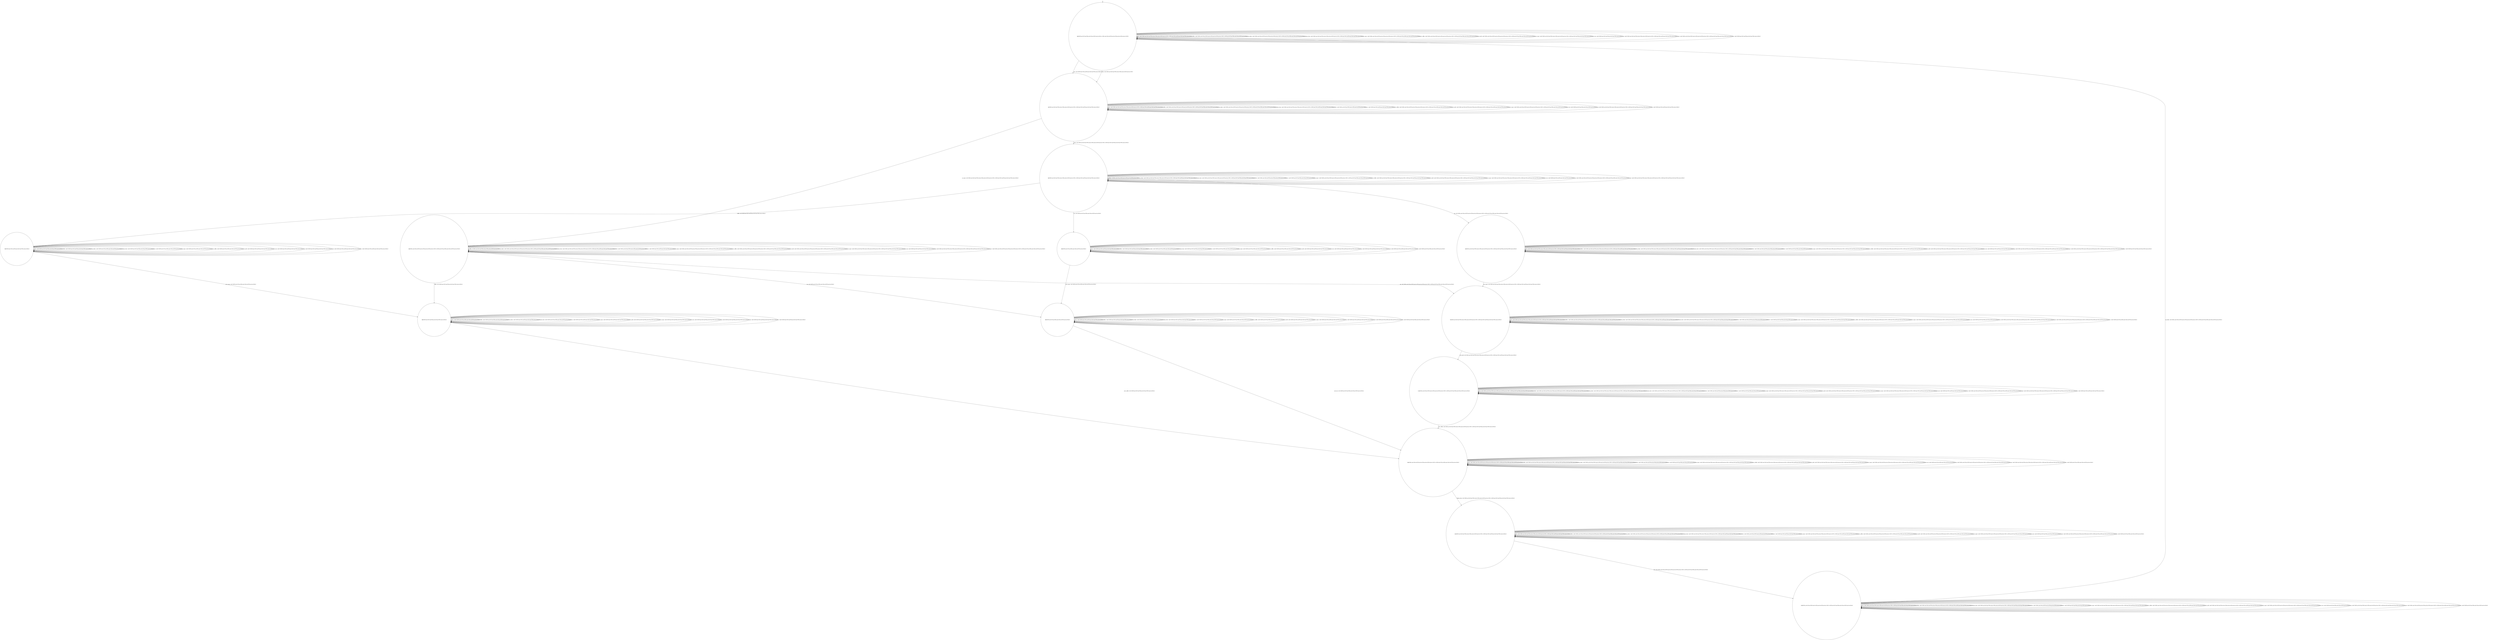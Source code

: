 digraph g {
	edge [lblstyle="above, sloped"];
	s0 [shape="circle" label="0@[((EUR and COF and TEA and CAP and TON and not DOL) or (DOL and CAP and TON and not TEA and not EUR and not COF))]"];
	s1 [shape="circle" label="1@[((DOL and CAP and TON and not TEA and not EUR and not COF) or (EUR and COF and TEA and CAP and TON and not DOL))]"];
	s2 [shape="circle" label="2@[((DOL and CAP and TON and not TEA and not EUR and not COF) or (EUR and COF and TEA and CAP and TON and not DOL))]"];
	s3 [shape="circle" label="3@[((DOL and CAP and TON and not TEA and not EUR and not COF) or (EUR and COF and TEA and CAP and TON and not DOL))]"];
	s4 [shape="circle" label="4@[((DOL and CAP and TON and not TEA and not EUR and not COF) or (EUR and COF and TEA and CAP and TON and not DOL))]"];
	s5 [shape="circle" label="5@[((EUR and COF and TEA and CAP and TON and not DOL))]"];
	s6 [shape="circle" label="6@[((EUR and COF and TEA and CAP and TON and not DOL))]"];
	s7 [shape="circle" label="7@[((DOL and CAP and TON and not TEA and not EUR and not COF) or (EUR and COF and TEA and CAP and TON and not DOL))]"];
	s8 [shape="circle" label="8@[((EUR and COF and TEA and CAP and TON and not DOL))]"];
	s9 [shape="circle" label="9@[((EUR and COF and TEA and CAP and TON and not DOL))]"];
	s10 [shape="circle" label="10@[((DOL and CAP and TON and not TEA and not EUR and not COF) or (EUR and COF and TEA and CAP and TON and not DOL))]"];
	s11 [shape="circle" label="11@[((DOL and CAP and TON and not TEA and not EUR and not COF) or (EUR and COF and TEA and CAP and TON and not DOL))]"];
	s12 [shape="circle" label="12@[((DOL and CAP and TON and not TEA and not EUR and not COF) or (EUR and COF and TEA and CAP and TON and not DOL))]"];
	s13 [shape="circle" label="13@[((DOL and CAP and TON and not TEA and not EUR and not COF) or (EUR and COF and TEA and CAP and TON and not DOL))]"];
	s0 -> s0 [label="cap / nok() [((DOL and CAP and TON and not TEA and not EUR and not COF) or (EUR and COF and TEA and CAP and TON and not DOL))]"];
	s0 -> s0 [label="coffee / nok() [((DOL and CAP and TON and not TEA and not EUR and not COF) or (EUR and COF and TEA and CAP and TON and not DOL))]"];
	s0 -> s0 [label="cup_taken / nok() [((DOL and CAP and TON and not TEA and not EUR and not COF) or (EUR and COF and TEA and CAP and TON and not DOL))]"];
	s0 -> s0 [label="display_done / nok() [((DOL and CAP and TON and not TEA and not EUR and not COF) or (EUR and COF and TEA and CAP and TON and not DOL))]"];
	s0 -> s1 [label="dollar / ok() [((DOL and CAP and TON and not TEA and not EUR and not COF))]"];
	s0 -> s1 [label="euro / ok() [((EUR and COF and TEA and CAP and TON and not DOL))]"];
	s0 -> s0 [label="no_sugar / nok() [((DOL and CAP and TON and not TEA and not EUR and not COF) or (EUR and COF and TEA and CAP and TON and not DOL))]"];
	s0 -> s0 [label="pour_coffee / nok() [((DOL and CAP and TON and not TEA and not EUR and not COF) or (EUR and COF and TEA and CAP and TON and not DOL))]"];
	s0 -> s0 [label="pour_milk / nok() [((DOL and CAP and TON and not TEA and not EUR and not COF) or (EUR and COF and TEA and CAP and TON and not DOL))]"];
	s0 -> s0 [label="pour_sugar / nok() [((DOL and CAP and TON and not TEA and not EUR and not COF) or (EUR and COF and TEA and CAP and TON and not DOL))]"];
	s0 -> s0 [label="pour_tea / nok() [((EUR and COF and TEA and CAP and TON and not DOL))]"];
	s0 -> s0 [label="ring / nok() [((DOL and CAP and TON and not TEA and not EUR and not COF) or (EUR and COF and TEA and CAP and TON and not DOL))]"];
	s0 -> s0 [label="sugar / nok() [((DOL and CAP and TON and not TEA and not EUR and not COF) or (EUR and COF and TEA and CAP and TON and not DOL))]"];
	s0 -> s0 [label="tea / nok() [((EUR and COF and TEA and CAP and TON and not DOL))]"];
	s1 -> s1 [label="cap / nok() [((DOL and CAP and TON and not TEA and not EUR and not COF) or (EUR and COF and TEA and CAP and TON and not DOL))]"];
	s1 -> s1 [label="coffee / nok() [((DOL and CAP and TON and not TEA and not EUR and not COF) or (EUR and COF and TEA and CAP and TON and not DOL))]"];
	s1 -> s1 [label="cup_taken / nok() [((DOL and CAP and TON and not TEA and not EUR and not COF) or (EUR and COF and TEA and CAP and TON and not DOL))]"];
	s1 -> s1 [label="display_done / nok() [((DOL and CAP and TON and not TEA and not EUR and not COF) or (EUR and COF and TEA and CAP and TON and not DOL))]"];
	s1 -> s1 [label="dollar / nok() [((DOL and CAP and TON and not TEA and not EUR and not COF))]"];
	s1 -> s1 [label="euro / nok() [((EUR and COF and TEA and CAP and TON and not DOL))]"];
	s1 -> s2 [label="no_sugar / ok() [((DOL and CAP and TON and not TEA and not EUR and not COF) or (EUR and COF and TEA and CAP and TON and not DOL))]"];
	s1 -> s1 [label="pour_coffee / nok() [((DOL and CAP and TON and not TEA and not EUR and not COF) or (EUR and COF and TEA and CAP and TON and not DOL))]"];
	s1 -> s1 [label="pour_milk / nok() [((DOL and CAP and TON and not TEA and not EUR and not COF) or (EUR and COF and TEA and CAP and TON and not DOL))]"];
	s1 -> s1 [label="pour_sugar / nok() [((DOL and CAP and TON and not TEA and not EUR and not COF) or (EUR and COF and TEA and CAP and TON and not DOL))]"];
	s1 -> s1 [label="pour_tea / nok() [((EUR and COF and TEA and CAP and TON and not DOL))]"];
	s1 -> s1 [label="ring / nok() [((DOL and CAP and TON and not TEA and not EUR and not COF) or (EUR and COF and TEA and CAP and TON and not DOL))]"];
	s1 -> s3 [label="sugar / ok() [((DOL and CAP and TON and not TEA and not EUR and not COF) or (EUR and COF and TEA and CAP and TON and not DOL))]"];
	s1 -> s1 [label="tea / nok() [((EUR and COF and TEA and CAP and TON and not DOL))]"];
	s2 -> s7 [label="cap / ok() [((DOL and CAP and TON and not TEA and not EUR and not COF) or (EUR and COF and TEA and CAP and TON and not DOL))]"];
	s2 -> s2 [label="coffee / Ω [((DOL and CAP and TON and not TEA and not EUR and not COF))]"];
	s2 -> s8 [label="coffee / ok() [((EUR and COF and TEA and CAP and TON and not DOL))]"];
	s2 -> s2 [label="cup_taken / nok() [((DOL and CAP and TON and not TEA and not EUR and not COF) or (EUR and COF and TEA and CAP and TON and not DOL))]"];
	s2 -> s2 [label="display_done / nok() [((DOL and CAP and TON and not TEA and not EUR and not COF) or (EUR and COF and TEA and CAP and TON and not DOL))]"];
	s2 -> s2 [label="dollar / nok() [((DOL and CAP and TON and not TEA and not EUR and not COF))]"];
	s2 -> s2 [label="euro / nok() [((EUR and COF and TEA and CAP and TON and not DOL))]"];
	s2 -> s2 [label="no_sugar / nok() [((DOL and CAP and TON and not TEA and not EUR and not COF) or (EUR and COF and TEA and CAP and TON and not DOL))]"];
	s2 -> s2 [label="pour_coffee / nok() [((DOL and CAP and TON and not TEA and not EUR and not COF) or (EUR and COF and TEA and CAP and TON and not DOL))]"];
	s2 -> s2 [label="pour_milk / nok() [((DOL and CAP and TON and not TEA and not EUR and not COF) or (EUR and COF and TEA and CAP and TON and not DOL))]"];
	s2 -> s2 [label="pour_sugar / nok() [((DOL and CAP and TON and not TEA and not EUR and not COF) or (EUR and COF and TEA and CAP and TON and not DOL))]"];
	s2 -> s2 [label="pour_tea / nok() [((EUR and COF and TEA and CAP and TON and not DOL))]"];
	s2 -> s2 [label="ring / nok() [((DOL and CAP and TON and not TEA and not EUR and not COF) or (EUR and COF and TEA and CAP and TON and not DOL))]"];
	s2 -> s2 [label="sugar / void() [((DOL and CAP and TON and not TEA and not EUR and not COF) or (EUR and COF and TEA and CAP and TON and not DOL))]"];
	s2 -> s9 [label="tea / ok() [((EUR and COF and TEA and CAP and TON and not DOL))]"];
	s3 -> s4 [label="cap / ok() [((DOL and CAP and TON and not TEA and not EUR and not COF) or (EUR and COF and TEA and CAP and TON and not DOL))]"];
	s3 -> s5 [label="coffee / ok() [((EUR and COF and TEA and CAP and TON and not DOL))]"];
	s3 -> s3 [label="coffee / Ω [((DOL and CAP and TON and not TEA and not EUR and not COF))]"];
	s3 -> s3 [label="cup_taken / nok() [((DOL and CAP and TON and not TEA and not EUR and not COF) or (EUR and COF and TEA and CAP and TON and not DOL))]"];
	s3 -> s3 [label="display_done / nok() [((DOL and CAP and TON and not TEA and not EUR and not COF) or (EUR and COF and TEA and CAP and TON and not DOL))]"];
	s3 -> s3 [label="dollar / nok() [((DOL and CAP and TON and not TEA and not EUR and not COF))]"];
	s3 -> s3 [label="euro / nok() [((EUR and COF and TEA and CAP and TON and not DOL))]"];
	s3 -> s3 [label="no_sugar / void() [((DOL and CAP and TON and not TEA and not EUR and not COF) or (EUR and COF and TEA and CAP and TON and not DOL))]"];
	s3 -> s3 [label="pour_coffee / nok() [((DOL and CAP and TON and not TEA and not EUR and not COF) or (EUR and COF and TEA and CAP and TON and not DOL))]"];
	s3 -> s3 [label="pour_milk / nok() [((DOL and CAP and TON and not TEA and not EUR and not COF) or (EUR and COF and TEA and CAP and TON and not DOL))]"];
	s3 -> s3 [label="pour_sugar / nok() [((DOL and CAP and TON and not TEA and not EUR and not COF) or (EUR and COF and TEA and CAP and TON and not DOL))]"];
	s3 -> s3 [label="pour_tea / nok() [((EUR and COF and TEA and CAP and TON and not DOL))]"];
	s3 -> s3 [label="ring / nok() [((DOL and CAP and TON and not TEA and not EUR and not COF) or (EUR and COF and TEA and CAP and TON and not DOL))]"];
	s3 -> s3 [label="sugar / nok() [((DOL and CAP and TON and not TEA and not EUR and not COF) or (EUR and COF and TEA and CAP and TON and not DOL))]"];
	s3 -> s6 [label="tea / ok() [((EUR and COF and TEA and CAP and TON and not DOL))]"];
	s4 -> s4 [label="cap / nok() [((DOL and CAP and TON and not TEA and not EUR and not COF) or (EUR and COF and TEA and CAP and TON and not DOL))]"];
	s4 -> s4 [label="coffee / void() [((DOL and CAP and TON and not TEA and not EUR and not COF) or (EUR and COF and TEA and CAP and TON and not DOL))]"];
	s4 -> s4 [label="cup_taken / nok() [((DOL and CAP and TON and not TEA and not EUR and not COF) or (EUR and COF and TEA and CAP and TON and not DOL))]"];
	s4 -> s4 [label="display_done / nok() [((DOL and CAP and TON and not TEA and not EUR and not COF) or (EUR and COF and TEA and CAP and TON and not DOL))]"];
	s4 -> s4 [label="dollar / nok() [((DOL and CAP and TON and not TEA and not EUR and not COF))]"];
	s4 -> s4 [label="euro / nok() [((EUR and COF and TEA and CAP and TON and not DOL))]"];
	s4 -> s4 [label="no_sugar / nok() [((DOL and CAP and TON and not TEA and not EUR and not COF) or (EUR and COF and TEA and CAP and TON and not DOL))]"];
	s4 -> s4 [label="pour_coffee / nok() [((DOL and CAP and TON and not TEA and not EUR and not COF) or (EUR and COF and TEA and CAP and TON and not DOL))]"];
	s4 -> s4 [label="pour_milk / nok() [((DOL and CAP and TON and not TEA and not EUR and not COF) or (EUR and COF and TEA and CAP and TON and not DOL))]"];
	s4 -> s7 [label="pour_sugar / ok() [((DOL and CAP and TON and not TEA and not EUR and not COF) or (EUR and COF and TEA and CAP and TON and not DOL))]"];
	s4 -> s4 [label="pour_tea / nok() [((EUR and COF and TEA and CAP and TON and not DOL))]"];
	s4 -> s4 [label="ring / nok() [((DOL and CAP and TON and not TEA and not EUR and not COF) or (EUR and COF and TEA and CAP and TON and not DOL))]"];
	s4 -> s4 [label="sugar / nok() [((DOL and CAP and TON and not TEA and not EUR and not COF) or (EUR and COF and TEA and CAP and TON and not DOL))]"];
	s4 -> s4 [label="tea / void() [((EUR and COF and TEA and CAP and TON and not DOL))]"];
	s5 -> s5 [label="cap / void() [((EUR and COF and TEA and CAP and TON and not DOL))]"];
	s5 -> s5 [label="coffee / nok() [((EUR and COF and TEA and CAP and TON and not DOL))]"];
	s5 -> s5 [label="cup_taken / nok() [((EUR and COF and TEA and CAP and TON and not DOL))]"];
	s5 -> s5 [label="display_done / nok() [((EUR and COF and TEA and CAP and TON and not DOL))]"];
	s5 -> s5 [label="euro / nok() [((EUR and COF and TEA and CAP and TON and not DOL))]"];
	s5 -> s5 [label="no_sugar / nok() [((EUR and COF and TEA and CAP and TON and not DOL))]"];
	s5 -> s5 [label="pour_coffee / nok() [((EUR and COF and TEA and CAP and TON and not DOL))]"];
	s5 -> s5 [label="pour_milk / nok() [((EUR and COF and TEA and CAP and TON and not DOL))]"];
	s5 -> s8 [label="pour_sugar / ok() [((EUR and COF and TEA and CAP and TON and not DOL))]"];
	s5 -> s5 [label="pour_tea / nok() [((EUR and COF and TEA and CAP and TON and not DOL))]"];
	s5 -> s5 [label="ring / nok() [((EUR and COF and TEA and CAP and TON and not DOL))]"];
	s5 -> s5 [label="sugar / nok() [((EUR and COF and TEA and CAP and TON and not DOL))]"];
	s5 -> s5 [label="tea / void() [((EUR and COF and TEA and CAP and TON and not DOL))]"];
	s6 -> s6 [label="cap / void() [((EUR and COF and TEA and CAP and TON and not DOL))]"];
	s6 -> s6 [label="coffee / void() [((EUR and COF and TEA and CAP and TON and not DOL))]"];
	s6 -> s6 [label="cup_taken / nok() [((EUR and COF and TEA and CAP and TON and not DOL))]"];
	s6 -> s6 [label="display_done / nok() [((EUR and COF and TEA and CAP and TON and not DOL))]"];
	s6 -> s6 [label="euro / nok() [((EUR and COF and TEA and CAP and TON and not DOL))]"];
	s6 -> s6 [label="no_sugar / nok() [((EUR and COF and TEA and CAP and TON and not DOL))]"];
	s6 -> s6 [label="pour_coffee / nok() [((EUR and COF and TEA and CAP and TON and not DOL))]"];
	s6 -> s6 [label="pour_milk / nok() [((EUR and COF and TEA and CAP and TON and not DOL))]"];
	s6 -> s9 [label="pour_sugar / ok() [((EUR and COF and TEA and CAP and TON and not DOL))]"];
	s6 -> s6 [label="pour_tea / nok() [((EUR and COF and TEA and CAP and TON and not DOL))]"];
	s6 -> s6 [label="ring / nok() [((EUR and COF and TEA and CAP and TON and not DOL))]"];
	s6 -> s6 [label="sugar / nok() [((EUR and COF and TEA and CAP and TON and not DOL))]"];
	s6 -> s6 [label="tea / nok() [((EUR and COF and TEA and CAP and TON and not DOL))]"];
	s7 -> s7 [label="cap / nok() [((DOL and CAP and TON and not TEA and not EUR and not COF) or (EUR and COF and TEA and CAP and TON and not DOL))]"];
	s7 -> s7 [label="coffee / void() [((DOL and CAP and TON and not TEA and not EUR and not COF) or (EUR and COF and TEA and CAP and TON and not DOL))]"];
	s7 -> s7 [label="cup_taken / nok() [((DOL and CAP and TON and not TEA and not EUR and not COF) or (EUR and COF and TEA and CAP and TON and not DOL))]"];
	s7 -> s7 [label="display_done / nok() [((DOL and CAP and TON and not TEA and not EUR and not COF) or (EUR and COF and TEA and CAP and TON and not DOL))]"];
	s7 -> s7 [label="dollar / nok() [((DOL and CAP and TON and not TEA and not EUR and not COF))]"];
	s7 -> s7 [label="euro / nok() [((EUR and COF and TEA and CAP and TON and not DOL))]"];
	s7 -> s7 [label="no_sugar / nok() [((DOL and CAP and TON and not TEA and not EUR and not COF) or (EUR and COF and TEA and CAP and TON and not DOL))]"];
	s7 -> s7 [label="pour_coffee / nok() [((DOL and CAP and TON and not TEA and not EUR and not COF) or (EUR and COF and TEA and CAP and TON and not DOL))]"];
	s7 -> s11 [label="pour_milk / ok() [((DOL and CAP and TON and not TEA and not EUR and not COF) or (EUR and COF and TEA and CAP and TON and not DOL))]"];
	s7 -> s7 [label="pour_sugar / nok() [((DOL and CAP and TON and not TEA and not EUR and not COF) or (EUR and COF and TEA and CAP and TON and not DOL))]"];
	s7 -> s7 [label="pour_tea / nok() [((EUR and COF and TEA and CAP and TON and not DOL))]"];
	s7 -> s7 [label="ring / nok() [((DOL and CAP and TON and not TEA and not EUR and not COF) or (EUR and COF and TEA and CAP and TON and not DOL))]"];
	s7 -> s7 [label="sugar / nok() [((DOL and CAP and TON and not TEA and not EUR and not COF) or (EUR and COF and TEA and CAP and TON and not DOL))]"];
	s7 -> s7 [label="tea / void() [((EUR and COF and TEA and CAP and TON and not DOL))]"];
	s8 -> s8 [label="cap / void() [((EUR and COF and TEA and CAP and TON and not DOL))]"];
	s8 -> s8 [label="coffee / nok() [((EUR and COF and TEA and CAP and TON and not DOL))]"];
	s8 -> s8 [label="cup_taken / nok() [((EUR and COF and TEA and CAP and TON and not DOL))]"];
	s8 -> s8 [label="display_done / nok() [((EUR and COF and TEA and CAP and TON and not DOL))]"];
	s8 -> s8 [label="euro / nok() [((EUR and COF and TEA and CAP and TON and not DOL))]"];
	s8 -> s8 [label="no_sugar / nok() [((EUR and COF and TEA and CAP and TON and not DOL))]"];
	s8 -> s10 [label="pour_coffee / ok() [((EUR and COF and TEA and CAP and TON and not DOL))]"];
	s8 -> s8 [label="pour_milk / nok() [((EUR and COF and TEA and CAP and TON and not DOL))]"];
	s8 -> s8 [label="pour_sugar / nok() [((EUR and COF and TEA and CAP and TON and not DOL))]"];
	s8 -> s8 [label="pour_tea / nok() [((EUR and COF and TEA and CAP and TON and not DOL))]"];
	s8 -> s8 [label="ring / nok() [((EUR and COF and TEA and CAP and TON and not DOL))]"];
	s8 -> s8 [label="sugar / nok() [((EUR and COF and TEA and CAP and TON and not DOL))]"];
	s8 -> s8 [label="tea / void() [((EUR and COF and TEA and CAP and TON and not DOL))]"];
	s9 -> s9 [label="cap / void() [((EUR and COF and TEA and CAP and TON and not DOL))]"];
	s9 -> s9 [label="coffee / void() [((EUR and COF and TEA and CAP and TON and not DOL))]"];
	s9 -> s9 [label="cup_taken / nok() [((EUR and COF and TEA and CAP and TON and not DOL))]"];
	s9 -> s9 [label="display_done / nok() [((EUR and COF and TEA and CAP and TON and not DOL))]"];
	s9 -> s9 [label="euro / nok() [((EUR and COF and TEA and CAP and TON and not DOL))]"];
	s9 -> s9 [label="no_sugar / nok() [((EUR and COF and TEA and CAP and TON and not DOL))]"];
	s9 -> s9 [label="pour_coffee / nok() [((EUR and COF and TEA and CAP and TON and not DOL))]"];
	s9 -> s9 [label="pour_milk / nok() [((EUR and COF and TEA and CAP and TON and not DOL))]"];
	s9 -> s9 [label="pour_sugar / nok() [((EUR and COF and TEA and CAP and TON and not DOL))]"];
	s9 -> s10 [label="pour_tea / ok() [((EUR and COF and TEA and CAP and TON and not DOL))]"];
	s9 -> s9 [label="ring / nok() [((EUR and COF and TEA and CAP and TON and not DOL))]"];
	s9 -> s9 [label="sugar / nok() [((EUR and COF and TEA and CAP and TON and not DOL))]"];
	s9 -> s9 [label="tea / nok() [((EUR and COF and TEA and CAP and TON and not DOL))]"];
	s10 -> s10 [label="cap / nok() [((DOL and CAP and TON and not TEA and not EUR and not COF) or (EUR and COF and TEA and CAP and TON and not DOL))]"];
	s10 -> s10 [label="coffee / nok() [((DOL and CAP and TON and not TEA and not EUR and not COF) or (EUR and COF and TEA and CAP and TON and not DOL))]"];
	s10 -> s10 [label="cup_taken / nok() [((DOL and CAP and TON and not TEA and not EUR and not COF) or (EUR and COF and TEA and CAP and TON and not DOL))]"];
	s10 -> s12 [label="display_done / ok() [((DOL and CAP and TON and not TEA and not EUR and not COF) or (EUR and COF and TEA and CAP and TON and not DOL))]"];
	s10 -> s10 [label="dollar / nok() [((DOL and CAP and TON and not TEA and not EUR and not COF))]"];
	s10 -> s10 [label="euro / nok() [((EUR and COF and TEA and CAP and TON and not DOL))]"];
	s10 -> s10 [label="no_sugar / nok() [((DOL and CAP and TON and not TEA and not EUR and not COF) or (EUR and COF and TEA and CAP and TON and not DOL))]"];
	s10 -> s10 [label="pour_coffee / nok() [((DOL and CAP and TON and not TEA and not EUR and not COF) or (EUR and COF and TEA and CAP and TON and not DOL))]"];
	s10 -> s10 [label="pour_milk / nok() [((DOL and CAP and TON and not TEA and not EUR and not COF) or (EUR and COF and TEA and CAP and TON and not DOL))]"];
	s10 -> s10 [label="pour_sugar / nok() [((DOL and CAP and TON and not TEA and not EUR and not COF) or (EUR and COF and TEA and CAP and TON and not DOL))]"];
	s10 -> s10 [label="pour_tea / nok() [((EUR and COF and TEA and CAP and TON and not DOL))]"];
	s10 -> s10 [label="ring / nok() [((DOL and CAP and TON and not TEA and not EUR and not COF) or (EUR and COF and TEA and CAP and TON and not DOL))]"];
	s10 -> s10 [label="sugar / nok() [((DOL and CAP and TON and not TEA and not EUR and not COF) or (EUR and COF and TEA and CAP and TON and not DOL))]"];
	s10 -> s10 [label="tea / nok() [((EUR and COF and TEA and CAP and TON and not DOL))]"];
	s11 -> s11 [label="cap / nok() [((DOL and CAP and TON and not TEA and not EUR and not COF) or (EUR and COF and TEA and CAP and TON and not DOL))]"];
	s11 -> s11 [label="coffee / nok() [((DOL and CAP and TON and not TEA and not EUR and not COF) or (EUR and COF and TEA and CAP and TON and not DOL))]"];
	s11 -> s11 [label="cup_taken / nok() [((DOL and CAP and TON and not TEA and not EUR and not COF) or (EUR and COF and TEA and CAP and TON and not DOL))]"];
	s11 -> s11 [label="display_done / nok() [((DOL and CAP and TON and not TEA and not EUR and not COF) or (EUR and COF and TEA and CAP and TON and not DOL))]"];
	s11 -> s11 [label="dollar / nok() [((DOL and CAP and TON and not TEA and not EUR and not COF))]"];
	s11 -> s11 [label="euro / nok() [((EUR and COF and TEA and CAP and TON and not DOL))]"];
	s11 -> s11 [label="no_sugar / nok() [((DOL and CAP and TON and not TEA and not EUR and not COF) or (EUR and COF and TEA and CAP and TON and not DOL))]"];
	s11 -> s10 [label="pour_coffee / ok() [((DOL and CAP and TON and not TEA and not EUR and not COF) or (EUR and COF and TEA and CAP and TON and not DOL))]"];
	s11 -> s11 [label="pour_milk / nok() [((DOL and CAP and TON and not TEA and not EUR and not COF) or (EUR and COF and TEA and CAP and TON and not DOL))]"];
	s11 -> s11 [label="pour_sugar / nok() [((DOL and CAP and TON and not TEA and not EUR and not COF) or (EUR and COF and TEA and CAP and TON and not DOL))]"];
	s11 -> s11 [label="pour_tea / nok() [((EUR and COF and TEA and CAP and TON and not DOL))]"];
	s11 -> s11 [label="ring / nok() [((DOL and CAP and TON and not TEA and not EUR and not COF) or (EUR and COF and TEA and CAP and TON and not DOL))]"];
	s11 -> s11 [label="sugar / nok() [((DOL and CAP and TON and not TEA and not EUR and not COF) or (EUR and COF and TEA and CAP and TON and not DOL))]"];
	s11 -> s11 [label="tea / nok() [((EUR and COF and TEA and CAP and TON and not DOL))]"];
	s12 -> s12 [label="cap / nok() [((DOL and CAP and TON and not TEA and not EUR and not COF) or (EUR and COF and TEA and CAP and TON and not DOL))]"];
	s12 -> s12 [label="coffee / nok() [((DOL and CAP and TON and not TEA and not EUR and not COF) or (EUR and COF and TEA and CAP and TON and not DOL))]"];
	s12 -> s12 [label="cup_taken / nok() [((DOL and CAP and TON and not TEA and not EUR and not COF) or (EUR and COF and TEA and CAP and TON and not DOL))]"];
	s12 -> s12 [label="display_done / nok() [((DOL and CAP and TON and not TEA and not EUR and not COF) or (EUR and COF and TEA and CAP and TON and not DOL))]"];
	s12 -> s12 [label="dollar / nok() [((DOL and CAP and TON and not TEA and not EUR and not COF))]"];
	s12 -> s12 [label="euro / nok() [((EUR and COF and TEA and CAP and TON and not DOL))]"];
	s12 -> s12 [label="no_sugar / nok() [((DOL and CAP and TON and not TEA and not EUR and not COF) or (EUR and COF and TEA and CAP and TON and not DOL))]"];
	s12 -> s12 [label="pour_coffee / nok() [((DOL and CAP and TON and not TEA and not EUR and not COF) or (EUR and COF and TEA and CAP and TON and not DOL))]"];
	s12 -> s12 [label="pour_milk / nok() [((DOL and CAP and TON and not TEA and not EUR and not COF) or (EUR and COF and TEA and CAP and TON and not DOL))]"];
	s12 -> s12 [label="pour_sugar / nok() [((DOL and CAP and TON and not TEA and not EUR and not COF) or (EUR and COF and TEA and CAP and TON and not DOL))]"];
	s12 -> s12 [label="pour_tea / nok() [((EUR and COF and TEA and CAP and TON and not DOL))]"];
	s12 -> s13 [label="ring / ok() [((DOL and CAP and TON and not TEA and not EUR and not COF) or (EUR and COF and TEA and CAP and TON and not DOL))]"];
	s12 -> s12 [label="sugar / nok() [((DOL and CAP and TON and not TEA and not EUR and not COF) or (EUR and COF and TEA and CAP and TON and not DOL))]"];
	s12 -> s12 [label="tea / nok() [((EUR and COF and TEA and CAP and TON and not DOL))]"];
	s13 -> s13 [label="cap / nok() [((DOL and CAP and TON and not TEA and not EUR and not COF) or (EUR and COF and TEA and CAP and TON and not DOL))]"];
	s13 -> s13 [label="coffee / nok() [((DOL and CAP and TON and not TEA and not EUR and not COF) or (EUR and COF and TEA and CAP and TON and not DOL))]"];
	s13 -> s0 [label="cup_taken / ok() [((DOL and CAP and TON and not TEA and not EUR and not COF) or (EUR and COF and TEA and CAP and TON and not DOL))]"];
	s13 -> s13 [label="display_done / nok() [((DOL and CAP and TON and not TEA and not EUR and not COF) or (EUR and COF and TEA and CAP and TON and not DOL))]"];
	s13 -> s13 [label="dollar / nok() [((DOL and CAP and TON and not TEA and not EUR and not COF))]"];
	s13 -> s13 [label="euro / nok() [((EUR and COF and TEA and CAP and TON and not DOL))]"];
	s13 -> s13 [label="no_sugar / nok() [((DOL and CAP and TON and not TEA and not EUR and not COF) or (EUR and COF and TEA and CAP and TON and not DOL))]"];
	s13 -> s13 [label="pour_coffee / nok() [((DOL and CAP and TON and not TEA and not EUR and not COF) or (EUR and COF and TEA and CAP and TON and not DOL))]"];
	s13 -> s13 [label="pour_milk / nok() [((DOL and CAP and TON and not TEA and not EUR and not COF) or (EUR and COF and TEA and CAP and TON and not DOL))]"];
	s13 -> s13 [label="pour_sugar / nok() [((DOL and CAP and TON and not TEA and not EUR and not COF) or (EUR and COF and TEA and CAP and TON and not DOL))]"];
	s13 -> s13 [label="pour_tea / nok() [((EUR and COF and TEA and CAP and TON and not DOL))]"];
	s13 -> s13 [label="ring / nok() [((DOL and CAP and TON and not TEA and not EUR and not COF) or (EUR and COF and TEA and CAP and TON and not DOL))]"];
	s13 -> s13 [label="sugar / nok() [((DOL and CAP and TON and not TEA and not EUR and not COF) or (EUR and COF and TEA and CAP and TON and not DOL))]"];
	s13 -> s13 [label="tea / nok() [((EUR and COF and TEA and CAP and TON and not DOL))]"];
	__start0 [label="" shape="none" width="0" height="0"];
	__start0 -> s0;
}